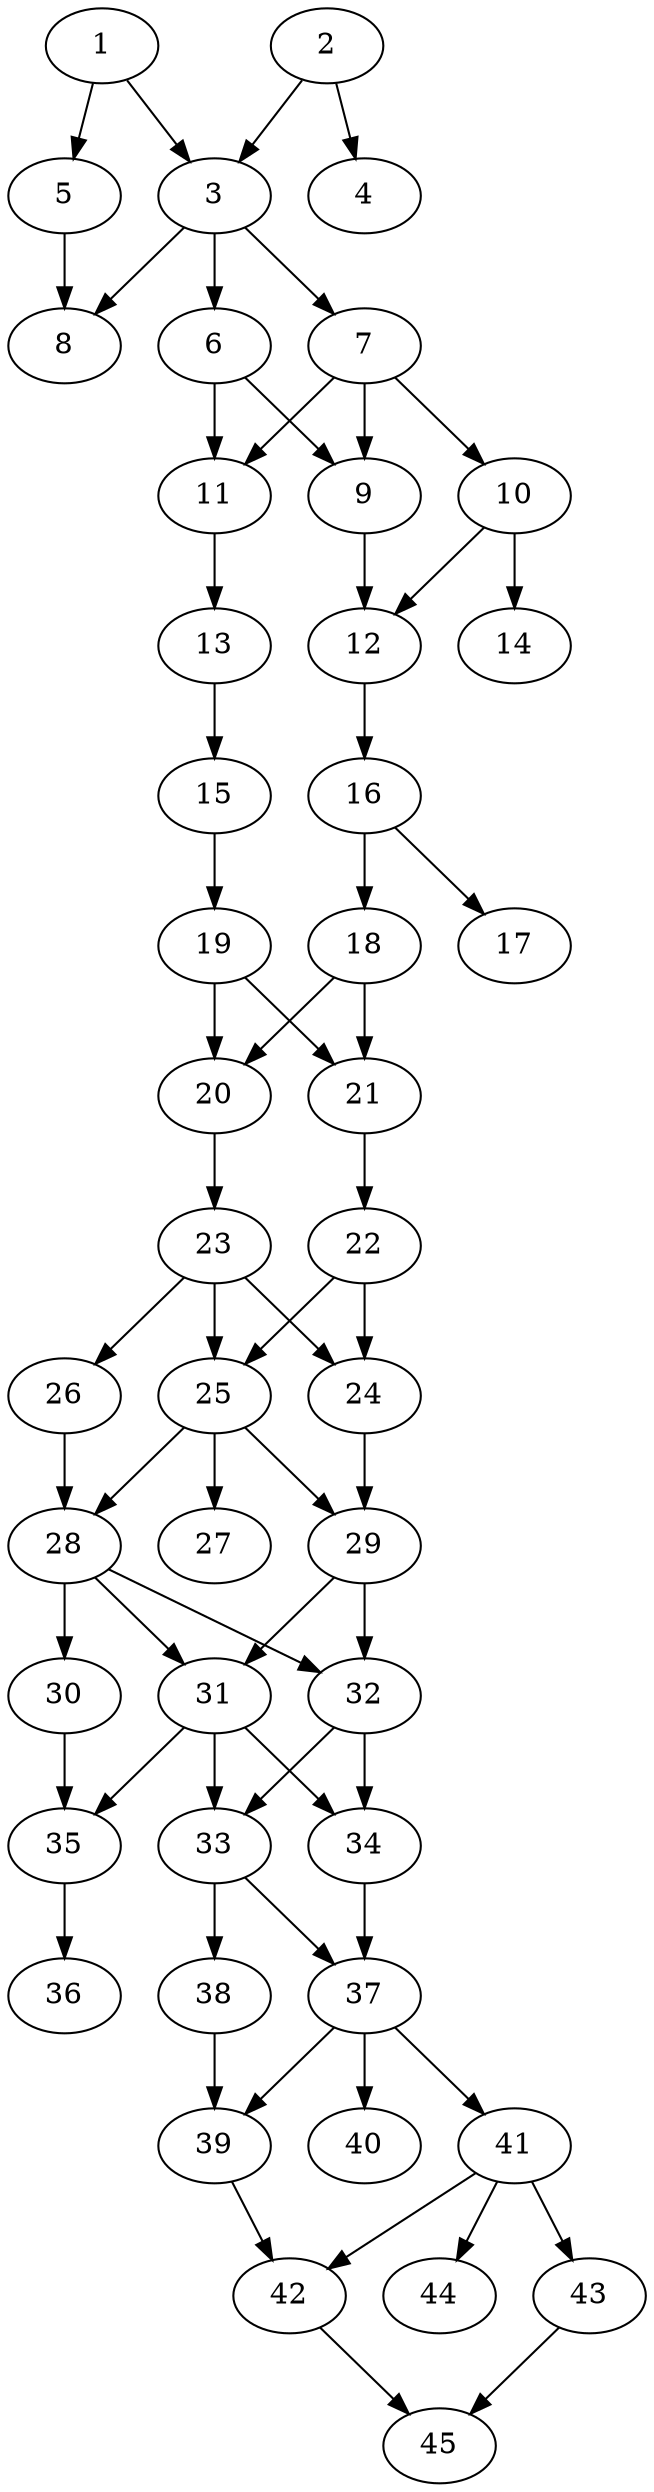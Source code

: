 // DAG automatically generated by daggen at Thu Oct  3 14:07:23 2019
// ./daggen --dot -n 45 --ccr 0.4 --fat 0.3 --regular 0.9 --density 0.6 --mindata 5242880 --maxdata 52428800 
digraph G {
  1 [size="58234880", alpha="0.04", expect_size="23293952"] 
  1 -> 3 [size ="23293952"]
  1 -> 5 [size ="23293952"]
  2 [size="45734400", alpha="0.07", expect_size="18293760"] 
  2 -> 3 [size ="18293760"]
  2 -> 4 [size ="18293760"]
  3 [size="25208320", alpha="0.10", expect_size="10083328"] 
  3 -> 6 [size ="10083328"]
  3 -> 7 [size ="10083328"]
  3 -> 8 [size ="10083328"]
  4 [size="82339840", alpha="0.04", expect_size="32935936"] 
  5 [size="37813760", alpha="0.05", expect_size="15125504"] 
  5 -> 8 [size ="15125504"]
  6 [size="97704960", alpha="0.18", expect_size="39081984"] 
  6 -> 9 [size ="39081984"]
  6 -> 11 [size ="39081984"]
  7 [size="89072640", alpha="0.13", expect_size="35629056"] 
  7 -> 9 [size ="35629056"]
  7 -> 10 [size ="35629056"]
  7 -> 11 [size ="35629056"]
  8 [size="99566080", alpha="0.11", expect_size="39826432"] 
  9 [size="53452800", alpha="0.08", expect_size="21381120"] 
  9 -> 12 [size ="21381120"]
  10 [size="27176960", alpha="0.20", expect_size="10870784"] 
  10 -> 12 [size ="10870784"]
  10 -> 14 [size ="10870784"]
  11 [size="82211840", alpha="0.18", expect_size="32884736"] 
  11 -> 13 [size ="32884736"]
  12 [size="106449920", alpha="0.07", expect_size="42579968"] 
  12 -> 16 [size ="42579968"]
  13 [size="31851520", alpha="0.02", expect_size="12740608"] 
  13 -> 15 [size ="12740608"]
  14 [size="90007040", alpha="0.18", expect_size="36002816"] 
  15 [size="112350720", alpha="0.14", expect_size="44940288"] 
  15 -> 19 [size ="44940288"]
  16 [size="23032320", alpha="0.02", expect_size="9212928"] 
  16 -> 17 [size ="9212928"]
  16 -> 18 [size ="9212928"]
  17 [size="130895360", alpha="0.12", expect_size="52358144"] 
  18 [size="87585280", alpha="0.10", expect_size="35034112"] 
  18 -> 20 [size ="35034112"]
  18 -> 21 [size ="35034112"]
  19 [size="34990080", alpha="0.02", expect_size="13996032"] 
  19 -> 20 [size ="13996032"]
  19 -> 21 [size ="13996032"]
  20 [size="81472000", alpha="0.11", expect_size="32588800"] 
  20 -> 23 [size ="32588800"]
  21 [size="81295360", alpha="0.07", expect_size="32518144"] 
  21 -> 22 [size ="32518144"]
  22 [size="67819520", alpha="0.08", expect_size="27127808"] 
  22 -> 24 [size ="27127808"]
  22 -> 25 [size ="27127808"]
  23 [size="110760960", alpha="0.12", expect_size="44304384"] 
  23 -> 24 [size ="44304384"]
  23 -> 25 [size ="44304384"]
  23 -> 26 [size ="44304384"]
  24 [size="120138240", alpha="0.07", expect_size="48055296"] 
  24 -> 29 [size ="48055296"]
  25 [size="108523520", alpha="0.06", expect_size="43409408"] 
  25 -> 27 [size ="43409408"]
  25 -> 28 [size ="43409408"]
  25 -> 29 [size ="43409408"]
  26 [size="74777600", alpha="0.00", expect_size="29911040"] 
  26 -> 28 [size ="29911040"]
  27 [size="89315840", alpha="0.07", expect_size="35726336"] 
  28 [size="41244160", alpha="0.08", expect_size="16497664"] 
  28 -> 30 [size ="16497664"]
  28 -> 31 [size ="16497664"]
  28 -> 32 [size ="16497664"]
  29 [size="99333120", alpha="0.16", expect_size="39733248"] 
  29 -> 31 [size ="39733248"]
  29 -> 32 [size ="39733248"]
  30 [size="113610240", alpha="0.07", expect_size="45444096"] 
  30 -> 35 [size ="45444096"]
  31 [size="58836480", alpha="0.09", expect_size="23534592"] 
  31 -> 33 [size ="23534592"]
  31 -> 34 [size ="23534592"]
  31 -> 35 [size ="23534592"]
  32 [size="98101760", alpha="0.07", expect_size="39240704"] 
  32 -> 33 [size ="39240704"]
  32 -> 34 [size ="39240704"]
  33 [size="28108800", alpha="0.09", expect_size="11243520"] 
  33 -> 37 [size ="11243520"]
  33 -> 38 [size ="11243520"]
  34 [size="96885760", alpha="0.03", expect_size="38754304"] 
  34 -> 37 [size ="38754304"]
  35 [size="19770880", alpha="0.14", expect_size="7908352"] 
  35 -> 36 [size ="7908352"]
  36 [size="57402880", alpha="0.07", expect_size="22961152"] 
  37 [size="58447360", alpha="0.20", expect_size="23378944"] 
  37 -> 39 [size ="23378944"]
  37 -> 40 [size ="23378944"]
  37 -> 41 [size ="23378944"]
  38 [size="98874880", alpha="0.05", expect_size="39549952"] 
  38 -> 39 [size ="39549952"]
  39 [size="29214720", alpha="0.14", expect_size="11685888"] 
  39 -> 42 [size ="11685888"]
  40 [size="125744640", alpha="0.15", expect_size="50297856"] 
  41 [size="48640000", alpha="0.07", expect_size="19456000"] 
  41 -> 42 [size ="19456000"]
  41 -> 43 [size ="19456000"]
  41 -> 44 [size ="19456000"]
  42 [size="102932480", alpha="0.09", expect_size="41172992"] 
  42 -> 45 [size ="41172992"]
  43 [size="28080640", alpha="0.07", expect_size="11232256"] 
  43 -> 45 [size ="11232256"]
  44 [size="78753280", alpha="0.03", expect_size="31501312"] 
  45 [size="95920640", alpha="0.16", expect_size="38368256"] 
}
